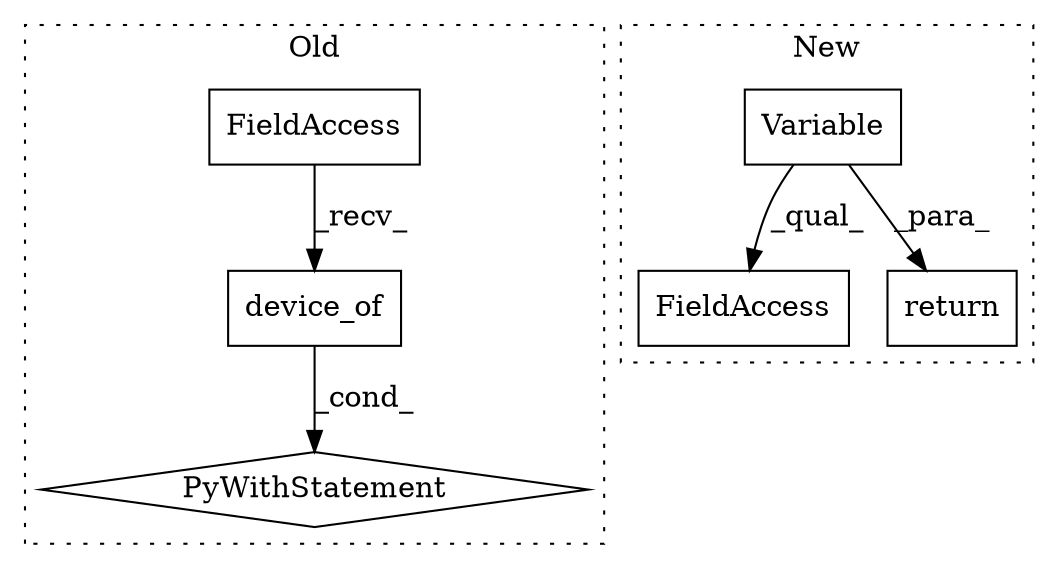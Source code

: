 digraph G {
subgraph cluster0 {
1 [label="device_of" a="32" s="1313,1329" l="10,1" shape="box"];
3 [label="PyWithStatement" a="104" s="1292,1330" l="10,2" shape="diamond"];
5 [label="FieldAccess" a="22" s="1302" l="10" shape="box"];
label = "Old";
style="dotted";
}
subgraph cluster1 {
2 [label="Variable" a="32" s="1122,1164" l="9,1" shape="box"];
4 [label="FieldAccess" a="22" s="1255" l="16" shape="box"];
6 [label="return" a="41" s="1294" l="12" shape="box"];
label = "New";
style="dotted";
}
1 -> 3 [label="_cond_"];
2 -> 4 [label="_qual_"];
2 -> 6 [label="_para_"];
5 -> 1 [label="_recv_"];
}